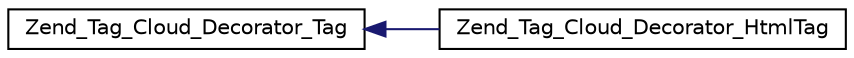 digraph G
{
  edge [fontname="Helvetica",fontsize="10",labelfontname="Helvetica",labelfontsize="10"];
  node [fontname="Helvetica",fontsize="10",shape=record];
  rankdir="LR";
  Node1 [label="Zend_Tag_Cloud_Decorator_Tag",height=0.2,width=0.4,color="black", fillcolor="white", style="filled",URL="$class_zend___tag___cloud___decorator___tag.html"];
  Node1 -> Node2 [dir="back",color="midnightblue",fontsize="10",style="solid",fontname="Helvetica"];
  Node2 [label="Zend_Tag_Cloud_Decorator_HtmlTag",height=0.2,width=0.4,color="black", fillcolor="white", style="filled",URL="$class_zend___tag___cloud___decorator___html_tag.html"];
}

